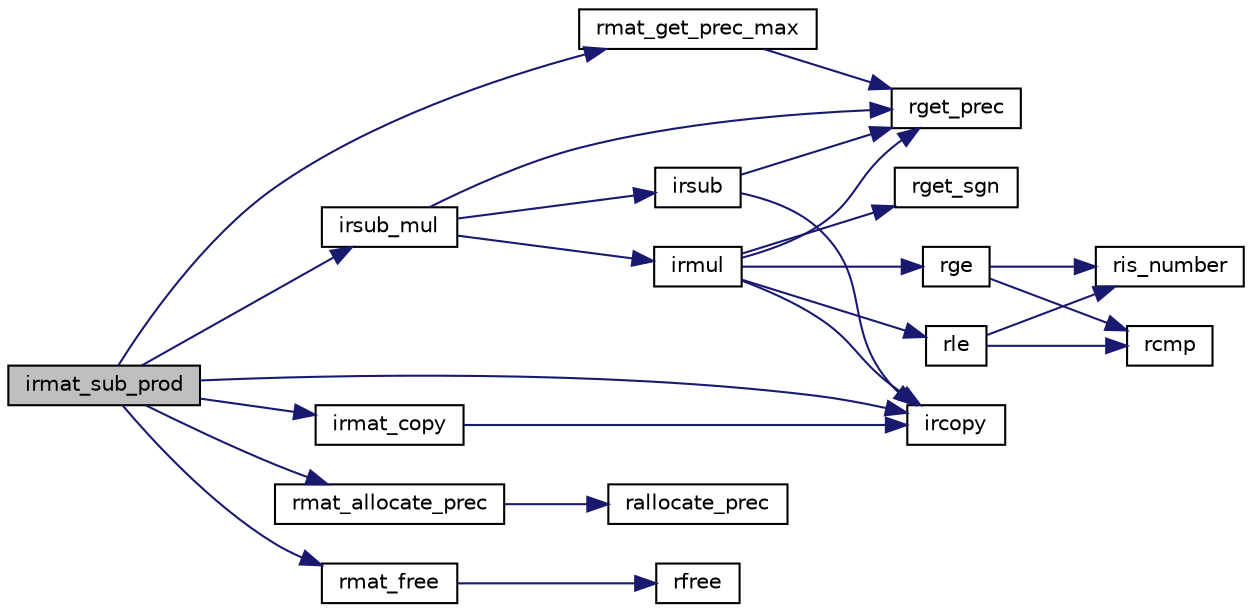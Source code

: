 digraph "irmat_sub_prod"
{
  edge [fontname="Helvetica",fontsize="10",labelfontname="Helvetica",labelfontsize="10"];
  node [fontname="Helvetica",fontsize="10",shape=record];
  rankdir="LR";
  Node169 [label="irmat_sub_prod",height=0.2,width=0.4,color="black", fillcolor="grey75", style="filled", fontcolor="black"];
  Node169 -> Node170 [color="midnightblue",fontsize="10",style="solid",fontname="Helvetica"];
  Node170 [label="rmat_get_prec_max",height=0.2,width=0.4,color="black", fillcolor="white", style="filled",URL="$is__rmat_8h.html#aa8d8bebcc4d6f4f9594215e41dff4bfa",tooltip="rmulti型行列の精度(ビット数)の最大値の取得. "];
  Node170 -> Node171 [color="midnightblue",fontsize="10",style="solid",fontname="Helvetica"];
  Node171 [label="rget_prec",height=0.2,width=0.4,color="black", fillcolor="white", style="filled",URL="$is__rmulti_8h.html#ad9bc8d534620527dc3c46ef4c9d04442",tooltip="rmulti型の浮動小数点数の精度(ビット数)を取得. "];
  Node169 -> Node172 [color="midnightblue",fontsize="10",style="solid",fontname="Helvetica"];
  Node172 [label="rmat_allocate_prec",height=0.2,width=0.4,color="black", fillcolor="white", style="filled",URL="$is__rmat_8h.html#a474cfe62c18d90d42b8f80504449ea43",tooltip="rmulti型の行列の精度を指定しての新規生成. "];
  Node172 -> Node173 [color="midnightblue",fontsize="10",style="solid",fontname="Helvetica"];
  Node173 [label="rallocate_prec",height=0.2,width=0.4,color="black", fillcolor="white", style="filled",URL="$is__rmulti_8h.html#aeee0c826203695436900dc02890f433c",tooltip="rmulti型の精度を指定しての新規生成. "];
  Node169 -> Node174 [color="midnightblue",fontsize="10",style="solid",fontname="Helvetica"];
  Node174 [label="ircopy",height=0.2,width=0.4,color="black", fillcolor="white", style="filled",URL="$irmulti_8c.html#aaf2192a33e04cbba12da47550fde287e",tooltip="コピー [y0,y1]=[x0,x1]. "];
  Node169 -> Node175 [color="midnightblue",fontsize="10",style="solid",fontname="Helvetica"];
  Node175 [label="irsub_mul",height=0.2,width=0.4,color="black", fillcolor="white", style="filled",URL="$irmulti_8c.html#a718dadb4804a0eaddcf795adfd1a880d",tooltip="積の減算 [z0,z1]-=[x0,x1]*[y0,y1] "];
  Node175 -> Node171 [color="midnightblue",fontsize="10",style="solid",fontname="Helvetica"];
  Node175 -> Node176 [color="midnightblue",fontsize="10",style="solid",fontname="Helvetica"];
  Node176 [label="irmul",height=0.2,width=0.4,color="black", fillcolor="white", style="filled",URL="$irmulti_8c.html#a9f9bc42cc6a70b365b032dc7bedd1abb",tooltip="掛け算 [z0,z1]=[x0,x1]*[y0,y1] "];
  Node176 -> Node171 [color="midnightblue",fontsize="10",style="solid",fontname="Helvetica"];
  Node176 -> Node177 [color="midnightblue",fontsize="10",style="solid",fontname="Helvetica"];
  Node177 [label="rget_sgn",height=0.2,width=0.4,color="black", fillcolor="white", style="filled",URL="$is__rmulti_8h.html#a1eabb75964384f5b7057a0275385d4bb",tooltip="rmulti型の浮動小数点数の符号部の取得. "];
  Node176 -> Node178 [color="midnightblue",fontsize="10",style="solid",fontname="Helvetica"];
  Node178 [label="rle",height=0.2,width=0.4,color="black", fillcolor="white", style="filled",URL="$is__rmulti_8h.html#a72d8f7f7abd4fa2ff89f488742ff7ca7",tooltip="rmulti型の値の比較 x<=y "];
  Node178 -> Node179 [color="midnightblue",fontsize="10",style="solid",fontname="Helvetica"];
  Node179 [label="ris_number",height=0.2,width=0.4,color="black", fillcolor="white", style="filled",URL="$rmulti_8c.html#a02c3c838634809fb6260ab78926b5f8b",tooltip="rmulti型が数であるかの判定. "];
  Node178 -> Node180 [color="midnightblue",fontsize="10",style="solid",fontname="Helvetica"];
  Node180 [label="rcmp",height=0.2,width=0.4,color="black", fillcolor="white", style="filled",URL="$rmulti_8c.html#aa7f2e03f88a388911123c82ad3f36b16",tooltip="rmulti型の値の比較 x<=>y "];
  Node176 -> Node181 [color="midnightblue",fontsize="10",style="solid",fontname="Helvetica"];
  Node181 [label="rge",height=0.2,width=0.4,color="black", fillcolor="white", style="filled",URL="$is__rmulti_8h.html#a7544c8c3220be262b43d9cdcacd5f8f2",tooltip="rmulti型の値の比較 x>=y "];
  Node181 -> Node179 [color="midnightblue",fontsize="10",style="solid",fontname="Helvetica"];
  Node181 -> Node180 [color="midnightblue",fontsize="10",style="solid",fontname="Helvetica"];
  Node176 -> Node174 [color="midnightblue",fontsize="10",style="solid",fontname="Helvetica"];
  Node175 -> Node182 [color="midnightblue",fontsize="10",style="solid",fontname="Helvetica"];
  Node182 [label="irsub",height=0.2,width=0.4,color="black", fillcolor="white", style="filled",URL="$irmulti_8c.html#ad83b8a1e9ca77caeaf833f866853ac35",tooltip="引き算 [z0,z1]=[x0,x1]-[y0,y1] "];
  Node182 -> Node171 [color="midnightblue",fontsize="10",style="solid",fontname="Helvetica"];
  Node182 -> Node174 [color="midnightblue",fontsize="10",style="solid",fontname="Helvetica"];
  Node169 -> Node183 [color="midnightblue",fontsize="10",style="solid",fontname="Helvetica"];
  Node183 [label="irmat_copy",height=0.2,width=0.4,color="black", fillcolor="white", style="filled",URL="$irmat_8c.html#a5c0e76e09c564c0a1c710c4e160d14aa",tooltip="コピー [B0,B1]=[A0,A1] "];
  Node183 -> Node174 [color="midnightblue",fontsize="10",style="solid",fontname="Helvetica"];
  Node169 -> Node184 [color="midnightblue",fontsize="10",style="solid",fontname="Helvetica"];
  Node184 [label="rmat_free",height=0.2,width=0.4,color="black", fillcolor="white", style="filled",URL="$is__rmat_8h.html#a53c98fd51179ef3da5393f0de6c5e833",tooltip="rmulti型の行列の終了処理. "];
  Node184 -> Node185 [color="midnightblue",fontsize="10",style="solid",fontname="Helvetica"];
  Node185 [label="rfree",height=0.2,width=0.4,color="black", fillcolor="white", style="filled",URL="$is__rmulti_8h.html#abd2ceb7eaa6481640a45357d44034950",tooltip="rmulti型の終了処理. "];
}
